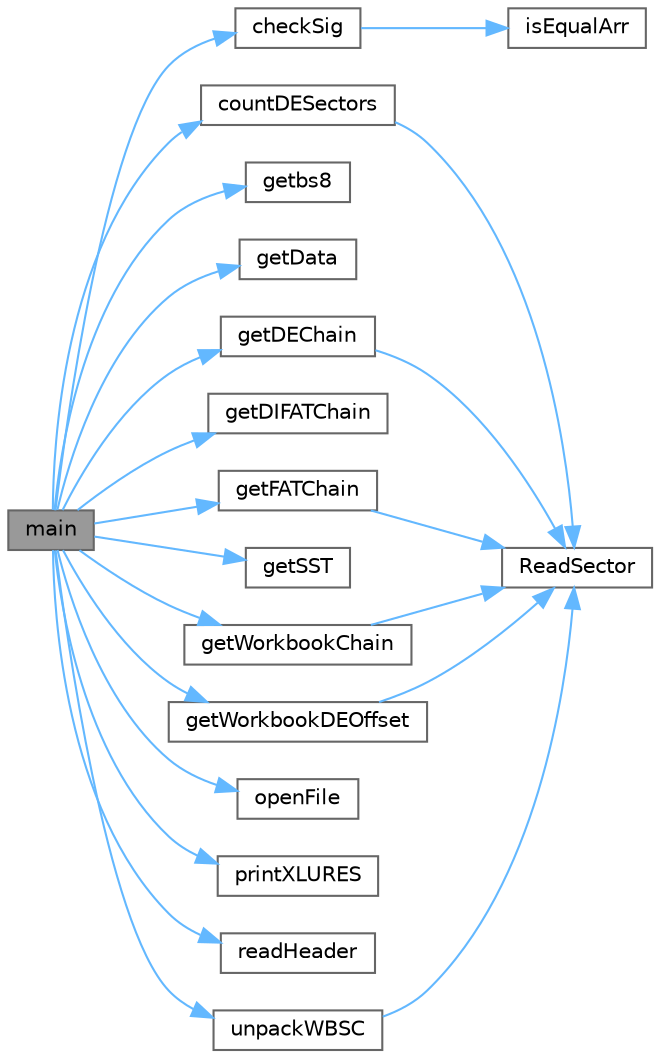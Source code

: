 digraph "main"
{
 // LATEX_PDF_SIZE
  bgcolor="transparent";
  edge [fontname=Helvetica,fontsize=10,labelfontname=Helvetica,labelfontsize=10];
  node [fontname=Helvetica,fontsize=10,shape=box,height=0.2,width=0.4];
  rankdir="LR";
  Node1 [id="Node000001",label="main",height=0.2,width=0.4,color="gray40", fillcolor="grey60", style="filled", fontcolor="black",tooltip=" "];
  Node1 -> Node2 [id="edge1_Node000001_Node000002",color="steelblue1",style="solid",tooltip=" "];
  Node2 [id="Node000002",label="checkSig",height=0.2,width=0.4,color="grey40", fillcolor="white", style="filled",URL="$_x_l_s_parser_8cpp.html#a9f1433e87475b32499d3375087cffbd1",tooltip="Проверяет подпись заголовка файла для подтверждения формата Compound File."];
  Node2 -> Node3 [id="edge2_Node000002_Node000003",color="steelblue1",style="solid",tooltip=" "];
  Node3 [id="Node000003",label="isEqualArr",height=0.2,width=0.4,color="grey40", fillcolor="white", style="filled",URL="$_x_l_s_parser_8cpp.html#a1f60f20a364269797af8f667e0e0d3dd",tooltip="Сравнивает два массива байтов на равенство."];
  Node1 -> Node4 [id="edge3_Node000001_Node000004",color="steelblue1",style="solid",tooltip=" "];
  Node4 [id="Node000004",label="countDESectors",height=0.2,width=0.4,color="grey40", fillcolor="white", style="filled",URL="$_x_l_s_parser_8cpp.html#a2b0ff8adaff08621b6eac375c9262e18",tooltip="Подсчитывает количество секторов, связанных с цепочкой Directory Entry (DE)."];
  Node4 -> Node5 [id="edge4_Node000004_Node000005",color="steelblue1",style="solid",tooltip=" "];
  Node5 [id="Node000005",label="ReadSector",height=0.2,width=0.4,color="grey40", fillcolor="white", style="filled",URL="$_x_l_s_parser_8cpp.html#ac462abe109e1ef9562149cb5362f87b5",tooltip="Читает данные сектора из буфера в указанную область памяти."];
  Node1 -> Node6 [id="edge5_Node000001_Node000006",color="steelblue1",style="solid",tooltip=" "];
  Node6 [id="Node000006",label="getbs8",height=0.2,width=0.4,color="grey40", fillcolor="white", style="filled",URL="$_x_l_s_parser_8cpp.html#a663eab00af52c5789387bddc85355eef",tooltip="Извлекает массив объектов BoundSheet8 из данных Workbook."];
  Node1 -> Node7 [id="edge6_Node000001_Node000007",color="steelblue1",style="solid",tooltip=" "];
  Node7 [id="Node000007",label="getData",height=0.2,width=0.4,color="grey40", fillcolor="white", style="filled",URL="$_x_l_s_parser_8cpp.html#a2135890fef23bcc112b0a236b9b6c20c",tooltip="Читает данные из файла в буфер."];
  Node1 -> Node8 [id="edge7_Node000001_Node000008",color="steelblue1",style="solid",tooltip=" "];
  Node8 [id="Node000008",label="getDEChain",height=0.2,width=0.4,color="grey40", fillcolor="white", style="filled",URL="$_x_l_s_parser_8cpp.html#ab77afacbaeb29cd296eb5dd6f3f64e00",tooltip="Создает цепочку секторов Directory Entry (DE) из FAT."];
  Node8 -> Node5 [id="edge8_Node000008_Node000005",color="steelblue1",style="solid",tooltip=" "];
  Node1 -> Node9 [id="edge9_Node000001_Node000009",color="steelblue1",style="solid",tooltip=" "];
  Node9 [id="Node000009",label="getDIFATChain",height=0.2,width=0.4,color="grey40", fillcolor="white", style="filled",URL="$_x_l_s_parser_8cpp.html#aec0b8d48ed8464d0e2208e4e35583a0d",tooltip="Извлекает цепочку DIFAT секторов и сохраняет их в массив."];
  Node1 -> Node10 [id="edge10_Node000001_Node000010",color="steelblue1",style="solid",tooltip=" "];
  Node10 [id="Node000010",label="getFATChain",height=0.2,width=0.4,color="grey40", fillcolor="white", style="filled",URL="$_x_l_s_parser_8cpp.html#a72dbc33b77d2c5e83ddd6751866e3b7d",tooltip="Извлекает цепочку FAT секторов и сохраняет их в массив."];
  Node10 -> Node5 [id="edge11_Node000010_Node000005",color="steelblue1",style="solid",tooltip=" "];
  Node1 -> Node11 [id="edge12_Node000001_Node000011",color="steelblue1",style="solid",tooltip=" "];
  Node11 [id="Node000011",label="getSST",height=0.2,width=0.4,color="grey40", fillcolor="white", style="filled",URL="$_x_l_s_parser_8cpp.html#a68ef7395b571ecce29fba836ff37a909",tooltip="Извлекает таблицу общих строк (Shared String Table, SST) из Workbook."];
  Node1 -> Node12 [id="edge13_Node000001_Node000012",color="steelblue1",style="solid",tooltip=" "];
  Node12 [id="Node000012",label="getWorkbookChain",height=0.2,width=0.4,color="grey40", fillcolor="white", style="filled",URL="$_x_l_s_parser_8cpp.html#a3835c3169fc0f7dd1ef7f64c5273d877",tooltip="Извлекает цепочку секторов книги из FAT и сохраняет их в массив."];
  Node12 -> Node5 [id="edge14_Node000012_Node000005",color="steelblue1",style="solid",tooltip=" "];
  Node1 -> Node13 [id="edge15_Node000001_Node000013",color="steelblue1",style="solid",tooltip=" "];
  Node13 [id="Node000013",label="getWorkbookDEOffset",height=0.2,width=0.4,color="grey40", fillcolor="white", style="filled",URL="$_x_l_s_parser_8cpp.html#a09591ff2fbdc05f25e3569ba3da9671d",tooltip="Определяет смещение Directory Entry (DE) объекта Workbook в файле."];
  Node13 -> Node5 [id="edge16_Node000013_Node000005",color="steelblue1",style="solid",tooltip=" "];
  Node1 -> Node14 [id="edge17_Node000001_Node000014",color="steelblue1",style="solid",tooltip=" "];
  Node14 [id="Node000014",label="openFile",height=0.2,width=0.4,color="grey40", fillcolor="white", style="filled",URL="$_x_l_s_parser_8cpp.html#a700d13c54a8be00c596a541be2dc97ce",tooltip="Открывает файл для чтения."];
  Node1 -> Node15 [id="edge18_Node000001_Node000015",color="steelblue1",style="solid",tooltip=" "];
  Node15 [id="Node000015",label="printXLURES",height=0.2,width=0.4,color="grey40", fillcolor="white", style="filled",URL="$_x_l_s_parser_8cpp.html#aacd1dfd77f1b9ad3b1c65d31f50d1800",tooltip="Печатает строку XLURES из таблицы SST."];
  Node1 -> Node16 [id="edge19_Node000001_Node000016",color="steelblue1",style="solid",tooltip=" "];
  Node16 [id="Node000016",label="readHeader",height=0.2,width=0.4,color="grey40", fillcolor="white", style="filled",URL="$_x_l_s_parser_8cpp.html#aff033cf1fdd9f4bdae4177c562eaa5c7",tooltip="Читает заголовок из буфера и возвращает указатель на структуру CFHeader."];
  Node1 -> Node17 [id="edge20_Node000001_Node000017",color="steelblue1",style="solid",tooltip=" "];
  Node17 [id="Node000017",label="unpackWBSC",height=0.2,width=0.4,color="grey40", fillcolor="white", style="filled",URL="$_x_l_s_parser_8cpp.html#aa1c59453319a7175976aa689a12ecd94",tooltip="Распаковывает цепочку секторов Workbook в единый непрерывный буфер."];
  Node17 -> Node5 [id="edge21_Node000017_Node000005",color="steelblue1",style="solid",tooltip=" "];
}
